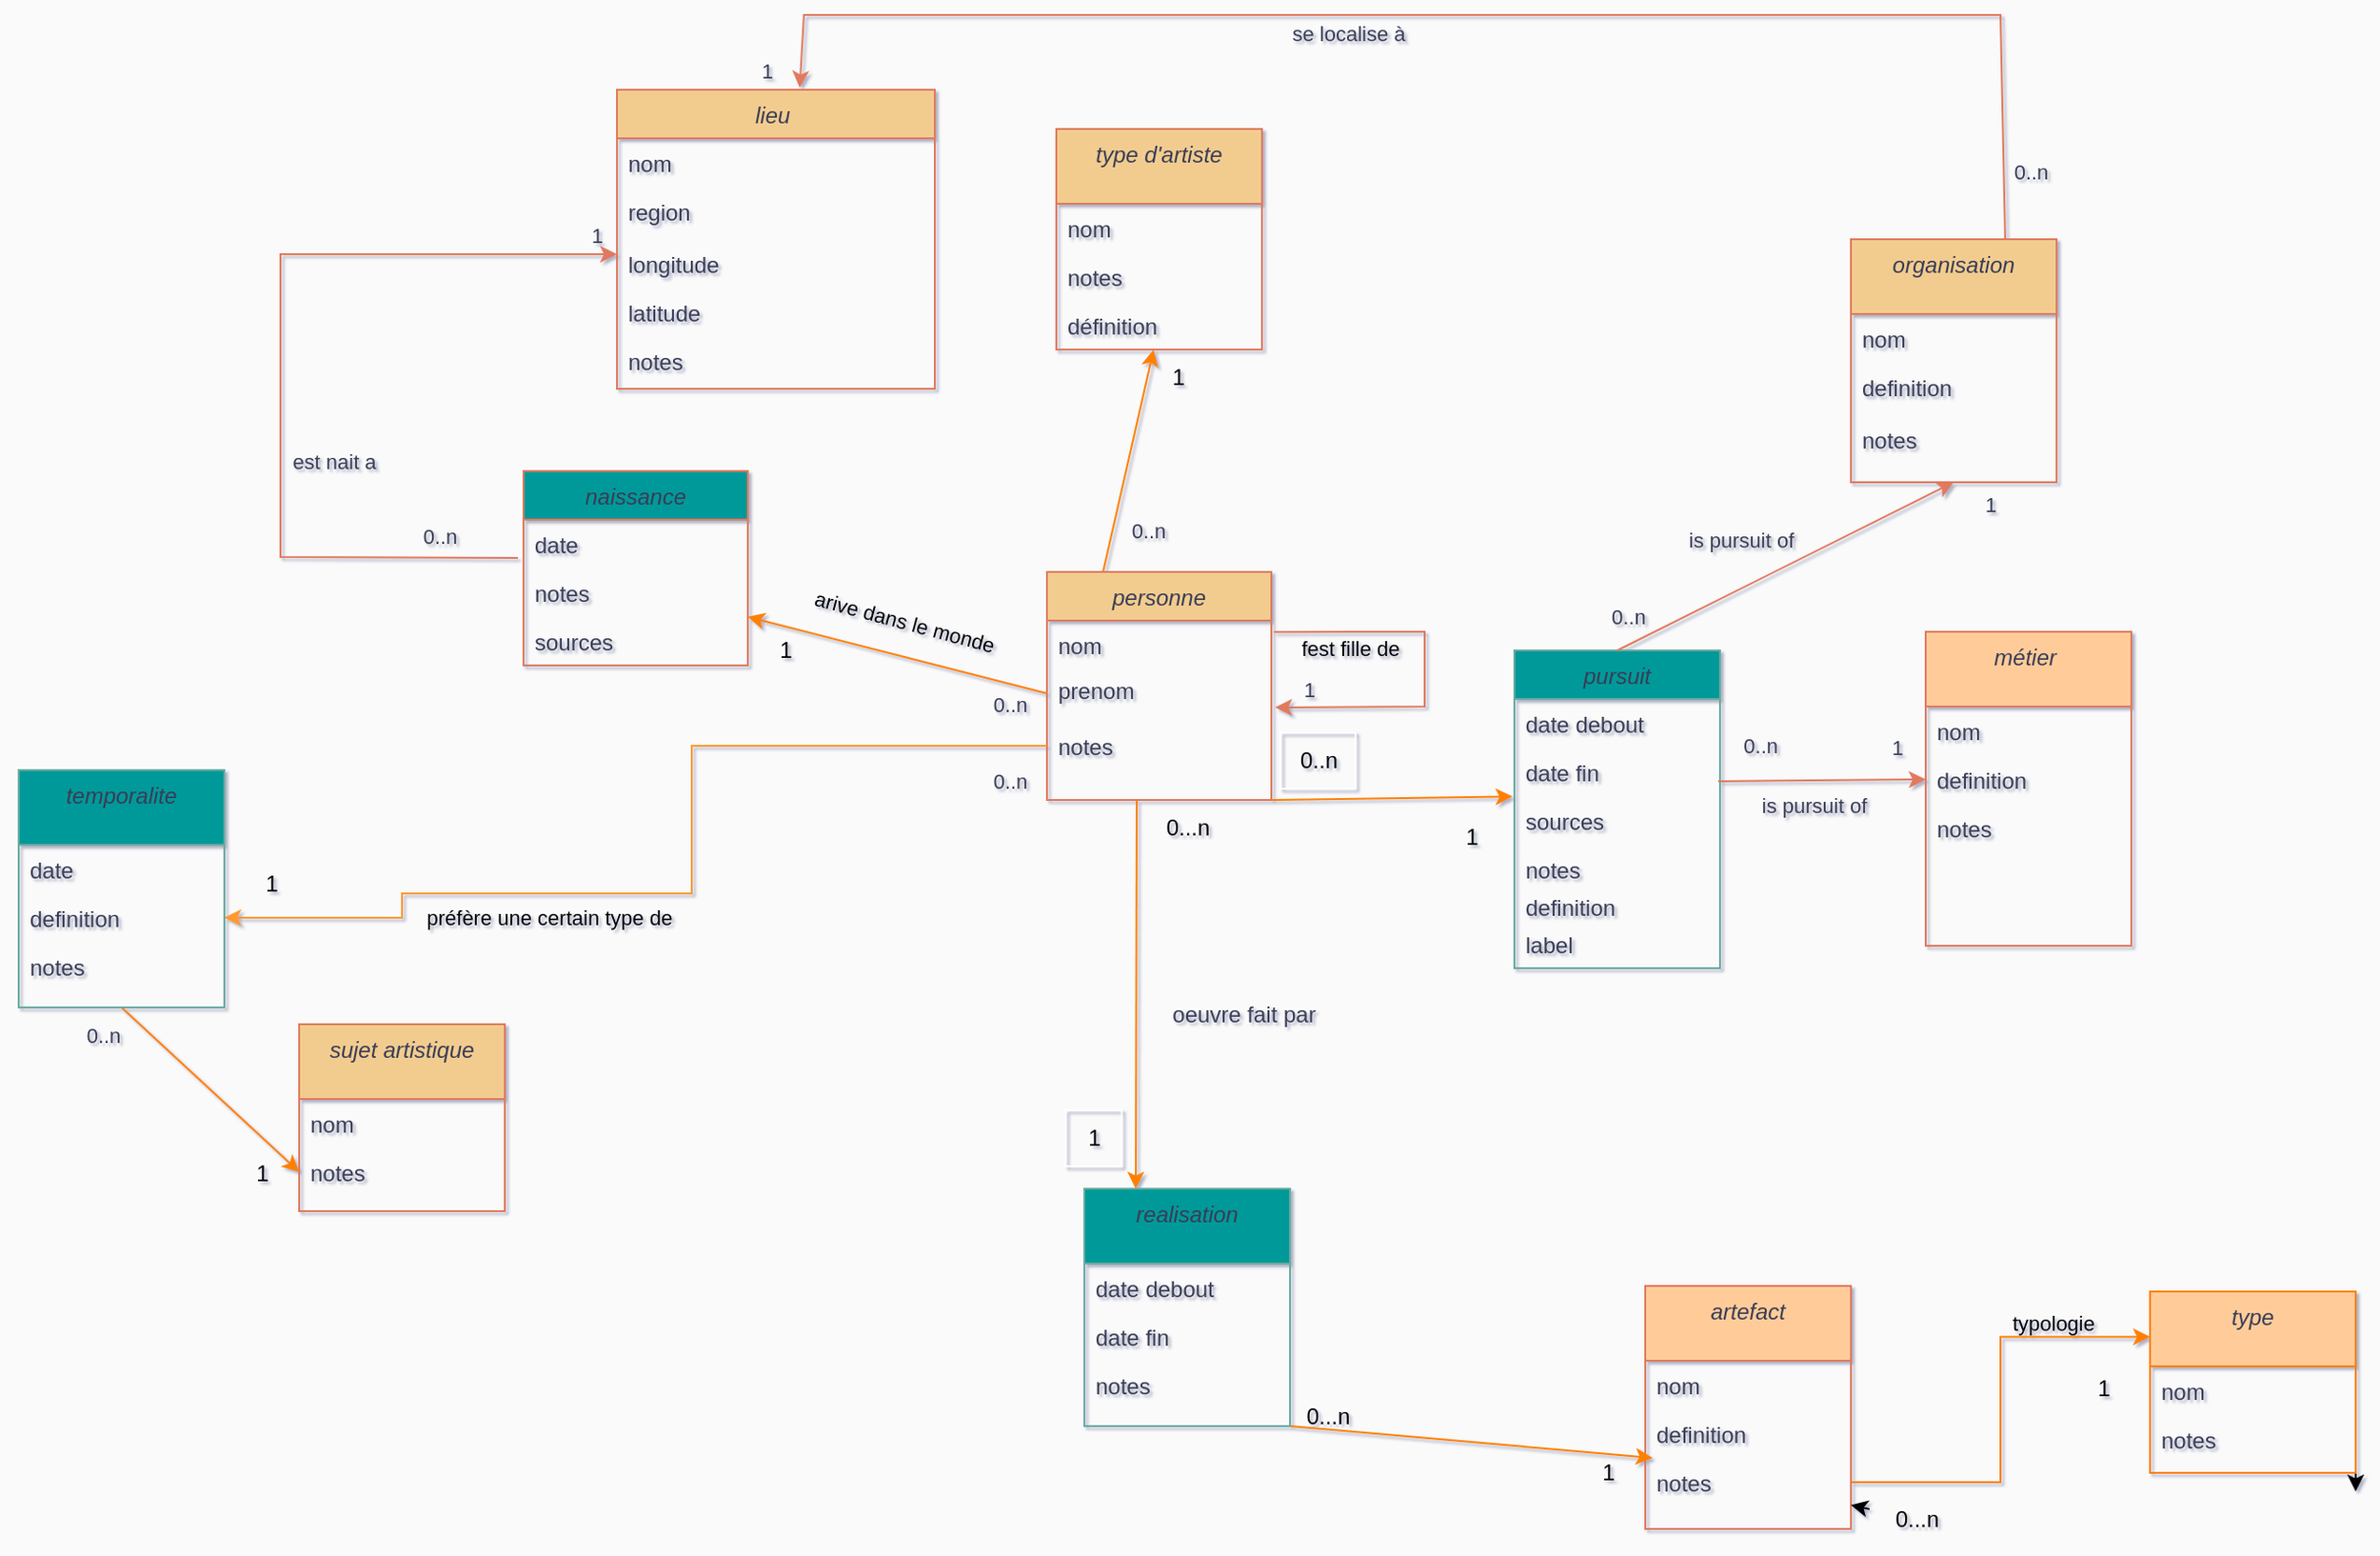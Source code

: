 <mxfile version="22.1.18" type="device">
  <diagram id="C5RBs43oDa-KdzZeNtuy" name="Page-1">
    <mxGraphModel dx="1591" dy="648" grid="1" gridSize="10" guides="1" tooltips="1" connect="1" arrows="1" fold="1" page="1" pageScale="1" pageWidth="1654" pageHeight="1169" background="#fafafa" math="0" shadow="1">
      <root>
        <mxCell id="WIyWlLk6GJQsqaUBKTNV-0" />
        <mxCell id="WIyWlLk6GJQsqaUBKTNV-1" parent="WIyWlLk6GJQsqaUBKTNV-0" />
        <mxCell id="3" style="edgeStyle=none;html=1;exitX=0.25;exitY=0;exitDx=0;exitDy=0;strokeColor=#FF8000;fillColor=#FF8000;" parent="WIyWlLk6GJQsqaUBKTNV-1" source="zkfFHV4jXpPFQw0GAbJ--0" target="72" edge="1">
          <mxGeometry relative="1" as="geometry">
            <mxPoint x="760" y="340" as="targetPoint" />
          </mxGeometry>
        </mxCell>
        <mxCell id="18" style="edgeStyle=none;html=1;exitX=1;exitY=1;exitDx=0;exitDy=0;entryX=-0.009;entryY=0.007;entryDx=0;entryDy=0;entryPerimeter=0;strokeColor=#FF8000;fontColor=#000000;fillColor=#FF8000;" parent="WIyWlLk6GJQsqaUBKTNV-1" source="zkfFHV4jXpPFQw0GAbJ--0" target="Bw8D9-mf-STMI-rw64IU-81" edge="1">
          <mxGeometry relative="1" as="geometry" />
        </mxCell>
        <mxCell id="61" style="edgeStyle=none;html=1;entryX=0.25;entryY=0;entryDx=0;entryDy=0;strokeColor=#FF8000;fontColor=#000000;fillColor=#FF8000;" parent="WIyWlLk6GJQsqaUBKTNV-1" target="7" edge="1">
          <mxGeometry relative="1" as="geometry">
            <mxPoint x="778" y="570" as="sourcePoint" />
          </mxGeometry>
        </mxCell>
        <mxCell id="zkfFHV4jXpPFQw0GAbJ--0" value="personne" style="swimlane;fontStyle=2;align=center;verticalAlign=top;childLayout=stackLayout;horizontal=1;startSize=26;horizontalStack=0;resizeParent=1;resizeLast=0;collapsible=1;marginBottom=0;rounded=0;shadow=0;strokeWidth=1;labelBackgroundColor=none;fillColor=#F2CC8F;strokeColor=#E07A5F;fontColor=#393C56;" parent="WIyWlLk6GJQsqaUBKTNV-1" vertex="1">
          <mxGeometry x="730" y="448" width="120" height="122" as="geometry">
            <mxRectangle x="230" y="140" width="160" height="26" as="alternateBounds" />
          </mxGeometry>
        </mxCell>
        <mxCell id="zkfFHV4jXpPFQw0GAbJ--1" value="nom" style="text;align=left;verticalAlign=top;spacingLeft=4;spacingRight=4;overflow=hidden;rotatable=0;points=[[0,0.5],[1,0.5]];portConstraint=eastwest;rounded=0;labelBackgroundColor=none;fontColor=#393C56;" parent="zkfFHV4jXpPFQw0GAbJ--0" vertex="1">
          <mxGeometry y="26" width="120" height="24" as="geometry" />
        </mxCell>
        <mxCell id="u_57cNiZf8qIz6-0h1pk-41" value="prenom" style="text;align=left;verticalAlign=top;spacingLeft=4;spacingRight=4;overflow=hidden;rotatable=0;points=[[0,0.5],[1,0.5]];portConstraint=eastwest;rounded=0;labelBackgroundColor=none;fontColor=#393C56;" parent="zkfFHV4jXpPFQw0GAbJ--0" vertex="1">
          <mxGeometry y="50" width="120" height="30" as="geometry" />
        </mxCell>
        <mxCell id="p7xlOEMJFDli8GuN8Mlz-6" value="notes&#xa;" style="text;align=left;verticalAlign=top;spacingLeft=4;spacingRight=4;overflow=hidden;rotatable=0;points=[[0,0.5],[1,0.5]];portConstraint=eastwest;rounded=0;shadow=0;html=0;labelBackgroundColor=none;fontColor=#393C56;" parent="zkfFHV4jXpPFQw0GAbJ--0" vertex="1">
          <mxGeometry y="80" width="120" height="26" as="geometry" />
        </mxCell>
        <mxCell id="Bw8D9-mf-STMI-rw64IU-0" value="naissance" style="swimlane;fontStyle=2;align=center;verticalAlign=top;childLayout=stackLayout;horizontal=1;startSize=26;horizontalStack=0;resizeParent=1;resizeLast=0;collapsible=1;marginBottom=0;rounded=0;shadow=0;strokeWidth=1;labelBackgroundColor=none;fillColor=#009999;strokeColor=#E07A5F;fontColor=#393C56;" parent="WIyWlLk6GJQsqaUBKTNV-1" vertex="1">
          <mxGeometry x="450" y="394" width="120" height="104" as="geometry">
            <mxRectangle x="230" y="140" width="160" height="26" as="alternateBounds" />
          </mxGeometry>
        </mxCell>
        <mxCell id="Bw8D9-mf-STMI-rw64IU-1" value="date" style="text;align=left;verticalAlign=top;spacingLeft=4;spacingRight=4;overflow=hidden;rotatable=0;points=[[0,0.5],[1,0.5]];portConstraint=eastwest;rounded=0;labelBackgroundColor=none;fontColor=#393C56;" parent="Bw8D9-mf-STMI-rw64IU-0" vertex="1">
          <mxGeometry y="26" width="120" height="26" as="geometry" />
        </mxCell>
        <mxCell id="Bw8D9-mf-STMI-rw64IU-53" style="edgeStyle=elbowEdgeStyle;rounded=0;orthogonalLoop=1;jettySize=auto;elbow=vertical;html=1;exitX=0;exitY=0.5;exitDx=0;exitDy=0;labelBackgroundColor=none;fontColor=default;strokeColor=#E07A5F;" parent="Bw8D9-mf-STMI-rw64IU-0" edge="1">
          <mxGeometry relative="1" as="geometry">
            <mxPoint y="65" as="sourcePoint" />
            <mxPoint y="65" as="targetPoint" />
          </mxGeometry>
        </mxCell>
        <mxCell id="lIRJRWgk_XQTRXZxPNvE-15" value="notes&#xa;" style="text;align=left;verticalAlign=top;spacingLeft=4;spacingRight=4;overflow=hidden;rotatable=0;points=[[0,0.5],[1,0.5]];portConstraint=eastwest;rounded=0;shadow=0;html=0;labelBackgroundColor=none;fontColor=#393C56;" parent="Bw8D9-mf-STMI-rw64IU-0" vertex="1">
          <mxGeometry y="52" width="120" height="26" as="geometry" />
        </mxCell>
        <mxCell id="76" value="sources&#xa;" style="text;align=left;verticalAlign=top;spacingLeft=4;spacingRight=4;overflow=hidden;rotatable=0;points=[[0,0.5],[1,0.5]];portConstraint=eastwest;rounded=0;shadow=0;html=0;labelBackgroundColor=none;fontColor=#393C56;" parent="Bw8D9-mf-STMI-rw64IU-0" vertex="1">
          <mxGeometry y="78" width="120" height="26" as="geometry" />
        </mxCell>
        <mxCell id="Bw8D9-mf-STMI-rw64IU-12" value="lieu " style="swimlane;fontStyle=2;align=center;verticalAlign=top;childLayout=stackLayout;horizontal=1;startSize=26;horizontalStack=0;resizeParent=1;resizeLast=0;collapsible=1;marginBottom=0;rounded=0;shadow=0;strokeWidth=1;labelBackgroundColor=none;fillColor=#F2CC8F;strokeColor=#E07A5F;fontColor=#393C56;" parent="WIyWlLk6GJQsqaUBKTNV-1" vertex="1">
          <mxGeometry x="500" y="190" width="170" height="160" as="geometry">
            <mxRectangle x="230" y="140" width="160" height="26" as="alternateBounds" />
          </mxGeometry>
        </mxCell>
        <mxCell id="Bw8D9-mf-STMI-rw64IU-13" value="nom" style="text;align=left;verticalAlign=top;spacingLeft=4;spacingRight=4;overflow=hidden;rotatable=0;points=[[0,0.5],[1,0.5]];portConstraint=eastwest;rounded=0;labelBackgroundColor=none;fontColor=#393C56;" parent="Bw8D9-mf-STMI-rw64IU-12" vertex="1">
          <mxGeometry y="26" width="170" height="26" as="geometry" />
        </mxCell>
        <mxCell id="Bw8D9-mf-STMI-rw64IU-14" value="region " style="text;align=left;verticalAlign=top;spacingLeft=4;spacingRight=4;overflow=hidden;rotatable=0;points=[[0,0.5],[1,0.5]];portConstraint=eastwest;rounded=0;shadow=0;html=0;labelBackgroundColor=none;fontColor=#393C56;" parent="Bw8D9-mf-STMI-rw64IU-12" vertex="1">
          <mxGeometry y="52" width="170" height="28" as="geometry" />
        </mxCell>
        <mxCell id="Bw8D9-mf-STMI-rw64IU-24" value="longitude" style="text;align=left;verticalAlign=top;spacingLeft=4;spacingRight=4;overflow=hidden;rotatable=0;points=[[0,0.5],[1,0.5]];portConstraint=eastwest;rounded=0;shadow=0;html=0;labelBackgroundColor=none;fontColor=#393C56;" parent="Bw8D9-mf-STMI-rw64IU-12" vertex="1">
          <mxGeometry y="80" width="170" height="26" as="geometry" />
        </mxCell>
        <mxCell id="Bw8D9-mf-STMI-rw64IU-25" value="latitude" style="text;align=left;verticalAlign=top;spacingLeft=4;spacingRight=4;overflow=hidden;rotatable=0;points=[[0,0.5],[1,0.5]];portConstraint=eastwest;rounded=0;shadow=0;html=0;labelBackgroundColor=none;fontColor=#393C56;" parent="Bw8D9-mf-STMI-rw64IU-12" vertex="1">
          <mxGeometry y="106" width="170" height="26" as="geometry" />
        </mxCell>
        <mxCell id="p7xlOEMJFDli8GuN8Mlz-14" value="notes&#xa;" style="text;align=left;verticalAlign=top;spacingLeft=4;spacingRight=4;overflow=hidden;rotatable=0;points=[[0,0.5],[1,0.5]];portConstraint=eastwest;rounded=0;shadow=0;html=0;labelBackgroundColor=none;fontColor=#393C56;" parent="Bw8D9-mf-STMI-rw64IU-12" vertex="1">
          <mxGeometry y="132" width="170" height="26" as="geometry" />
        </mxCell>
        <mxCell id="Bw8D9-mf-STMI-rw64IU-49" value="" style="endArrow=classic;html=1;rounded=0;labelBackgroundColor=none;fontColor=default;strokeColor=#E07A5F;exitX=-0.025;exitY=-0.212;exitDx=0;exitDy=0;exitPerimeter=0;" parent="WIyWlLk6GJQsqaUBKTNV-1" source="lIRJRWgk_XQTRXZxPNvE-15" edge="1">
          <mxGeometry relative="1" as="geometry">
            <mxPoint x="400" y="498" as="sourcePoint" />
            <mxPoint x="500" y="278" as="targetPoint" />
            <Array as="points">
              <mxPoint x="320" y="440" />
              <mxPoint x="320" y="278" />
            </Array>
          </mxGeometry>
        </mxCell>
        <mxCell id="Bw8D9-mf-STMI-rw64IU-50" value="est nait a&amp;nbsp;" style="edgeLabel;resizable=0;html=1;align=center;verticalAlign=middle;rounded=0;labelBackgroundColor=none;fontColor=#393C56;" parent="Bw8D9-mf-STMI-rw64IU-49" connectable="0" vertex="1">
          <mxGeometry relative="1" as="geometry">
            <mxPoint x="30" y="56" as="offset" />
          </mxGeometry>
        </mxCell>
        <mxCell id="Bw8D9-mf-STMI-rw64IU-51" value="1" style="edgeLabel;html=1;align=center;verticalAlign=middle;resizable=0;points=[];rounded=0;labelBackgroundColor=none;fontColor=#393C56;" parent="Bw8D9-mf-STMI-rw64IU-49" vertex="1" connectable="0">
          <mxGeometry x="0.888" y="-1" relative="1" as="geometry">
            <mxPoint x="15.55" y="-11.69" as="offset" />
          </mxGeometry>
        </mxCell>
        <mxCell id="Bw8D9-mf-STMI-rw64IU-52" value="0..n" style="edgeLabel;html=1;align=center;verticalAlign=middle;resizable=0;points=[];rounded=0;labelBackgroundColor=none;fontColor=#393C56;" parent="Bw8D9-mf-STMI-rw64IU-49" vertex="1" connectable="0">
          <mxGeometry x="-0.881" y="-1" relative="1" as="geometry">
            <mxPoint x="-14.14" y="-11" as="offset" />
          </mxGeometry>
        </mxCell>
        <mxCell id="Bw8D9-mf-STMI-rw64IU-86" value="métier " style="swimlane;fontStyle=2;align=center;verticalAlign=top;childLayout=stackLayout;horizontal=1;startSize=40;horizontalStack=0;resizeParent=1;resizeLast=0;collapsible=1;marginBottom=0;rounded=0;shadow=0;strokeWidth=1;labelBackgroundColor=none;fillColor=#FFCC99;strokeColor=#E07A5F;fontColor=#393C56;" parent="WIyWlLk6GJQsqaUBKTNV-1" vertex="1">
          <mxGeometry x="1200" y="480" width="110" height="168" as="geometry">
            <mxRectangle x="230" y="140" width="160" height="26" as="alternateBounds" />
          </mxGeometry>
        </mxCell>
        <mxCell id="Bw8D9-mf-STMI-rw64IU-87" value="nom " style="text;align=left;verticalAlign=top;spacingLeft=4;spacingRight=4;overflow=hidden;rotatable=0;points=[[0,0.5],[1,0.5]];portConstraint=eastwest;rounded=0;labelBackgroundColor=none;fontColor=#393C56;" parent="Bw8D9-mf-STMI-rw64IU-86" vertex="1">
          <mxGeometry y="40" width="110" height="26" as="geometry" />
        </mxCell>
        <mxCell id="p7xlOEMJFDli8GuN8Mlz-2" value="definition" style="text;align=left;verticalAlign=top;spacingLeft=4;spacingRight=4;overflow=hidden;rotatable=0;points=[[0,0.5],[1,0.5]];portConstraint=eastwest;rounded=0;shadow=0;html=0;labelBackgroundColor=none;fontColor=#393C56;" parent="Bw8D9-mf-STMI-rw64IU-86" vertex="1">
          <mxGeometry y="66" width="110" height="26" as="geometry" />
        </mxCell>
        <mxCell id="p7xlOEMJFDli8GuN8Mlz-8" value="notes&#xa;" style="text;align=left;verticalAlign=top;spacingLeft=4;spacingRight=4;overflow=hidden;rotatable=0;points=[[0,0.5],[1,0.5]];portConstraint=eastwest;rounded=0;shadow=0;html=0;labelBackgroundColor=none;fontColor=#393C56;" parent="Bw8D9-mf-STMI-rw64IU-86" vertex="1">
          <mxGeometry y="92" width="110" height="26" as="geometry" />
        </mxCell>
        <mxCell id="Bw8D9-mf-STMI-rw64IU-77" value="pursuit" style="swimlane;fontStyle=2;align=center;verticalAlign=top;childLayout=stackLayout;horizontal=1;startSize=26;horizontalStack=0;resizeParent=1;resizeLast=0;collapsible=1;marginBottom=0;rounded=0;shadow=0;strokeWidth=1;labelBackgroundColor=none;fillColor=#009999;strokeColor=#67AB9F;fontColor=#393C56;" parent="WIyWlLk6GJQsqaUBKTNV-1" vertex="1">
          <mxGeometry x="980" y="490" width="110" height="170" as="geometry">
            <mxRectangle x="230" y="140" width="160" height="26" as="alternateBounds" />
          </mxGeometry>
        </mxCell>
        <mxCell id="Bw8D9-mf-STMI-rw64IU-78" value="date debout " style="text;align=left;verticalAlign=top;spacingLeft=4;spacingRight=4;overflow=hidden;rotatable=0;points=[[0,0.5],[1,0.5]];portConstraint=eastwest;rounded=0;labelBackgroundColor=none;fontColor=#393C56;" parent="Bw8D9-mf-STMI-rw64IU-77" vertex="1">
          <mxGeometry y="26" width="110" height="26" as="geometry" />
        </mxCell>
        <mxCell id="Bw8D9-mf-STMI-rw64IU-79" value="date fin" style="text;align=left;verticalAlign=top;spacingLeft=4;spacingRight=4;overflow=hidden;rotatable=0;points=[[0,0.5],[1,0.5]];portConstraint=eastwest;rounded=0;shadow=0;html=0;labelBackgroundColor=none;fontColor=#393C56;" parent="Bw8D9-mf-STMI-rw64IU-77" vertex="1">
          <mxGeometry y="52" width="110" height="26" as="geometry" />
        </mxCell>
        <mxCell id="Bw8D9-mf-STMI-rw64IU-80" style="edgeStyle=elbowEdgeStyle;rounded=0;orthogonalLoop=1;jettySize=auto;elbow=vertical;html=1;exitX=0;exitY=0.5;exitDx=0;exitDy=0;labelBackgroundColor=none;fontColor=default;strokeColor=#E07A5F;" parent="Bw8D9-mf-STMI-rw64IU-77" source="Bw8D9-mf-STMI-rw64IU-79" target="Bw8D9-mf-STMI-rw64IU-79" edge="1">
          <mxGeometry relative="1" as="geometry" />
        </mxCell>
        <mxCell id="Bw8D9-mf-STMI-rw64IU-81" value="sources" style="text;align=left;verticalAlign=top;spacingLeft=4;spacingRight=4;overflow=hidden;rotatable=0;points=[[0,0.5],[1,0.5]];portConstraint=eastwest;rounded=0;shadow=0;html=0;labelBackgroundColor=none;fontColor=#393C56;" parent="Bw8D9-mf-STMI-rw64IU-77" vertex="1">
          <mxGeometry y="78" width="110" height="26" as="geometry" />
        </mxCell>
        <mxCell id="p7xlOEMJFDli8GuN8Mlz-15" value="notes&#xa;" style="text;align=left;verticalAlign=top;spacingLeft=4;spacingRight=4;overflow=hidden;rotatable=0;points=[[0,0.5],[1,0.5]];portConstraint=eastwest;rounded=0;shadow=0;html=0;labelBackgroundColor=none;fontColor=#393C56;" parent="Bw8D9-mf-STMI-rw64IU-77" vertex="1">
          <mxGeometry y="104" width="110" height="20" as="geometry" />
        </mxCell>
        <mxCell id="79" value="definition" style="text;align=left;verticalAlign=top;spacingLeft=4;spacingRight=4;overflow=hidden;rotatable=0;points=[[0,0.5],[1,0.5]];portConstraint=eastwest;rounded=0;shadow=0;html=0;labelBackgroundColor=none;fontColor=#393C56;" parent="Bw8D9-mf-STMI-rw64IU-77" vertex="1">
          <mxGeometry y="124" width="110" height="20" as="geometry" />
        </mxCell>
        <mxCell id="81" value="label&#xa;" style="text;align=left;verticalAlign=top;spacingLeft=4;spacingRight=4;overflow=hidden;rotatable=0;points=[[0,0.5],[1,0.5]];portConstraint=eastwest;rounded=0;shadow=0;html=0;labelBackgroundColor=none;fontColor=#393C56;" parent="Bw8D9-mf-STMI-rw64IU-77" vertex="1">
          <mxGeometry y="144" width="110" height="20" as="geometry" />
        </mxCell>
        <mxCell id="Bw8D9-mf-STMI-rw64IU-93" value="" style="endArrow=none;html=1;exitX=0;exitY=0.5;exitDx=0;exitDy=0;startArrow=classic;startFill=1;endFill=0;rounded=0;labelBackgroundColor=none;fontColor=default;strokeColor=#E07A5F;entryX=0.991;entryY=-0.308;entryDx=0;entryDy=0;entryPerimeter=0;" parent="WIyWlLk6GJQsqaUBKTNV-1" target="Bw8D9-mf-STMI-rw64IU-81" edge="1">
          <mxGeometry x="-0.006" relative="1" as="geometry">
            <mxPoint x="1200" y="559" as="sourcePoint" />
            <mxPoint x="1100" y="559" as="targetPoint" />
            <mxPoint as="offset" />
          </mxGeometry>
        </mxCell>
        <mxCell id="Bw8D9-mf-STMI-rw64IU-94" value="is pursuit of" style="edgeLabel;resizable=0;html=1;align=center;verticalAlign=middle;rounded=0;labelBackgroundColor=none;fontColor=#393C56;rotation=0;" parent="Bw8D9-mf-STMI-rw64IU-93" connectable="0" vertex="1">
          <mxGeometry relative="1" as="geometry">
            <mxPoint x="-5" y="13" as="offset" />
          </mxGeometry>
        </mxCell>
        <mxCell id="Bw8D9-mf-STMI-rw64IU-95" value="1" style="edgeLabel;resizable=0;html=1;align=left;verticalAlign=bottom;rounded=0;labelBackgroundColor=none;fontColor=#393C56;" parent="Bw8D9-mf-STMI-rw64IU-93" connectable="0" vertex="1">
          <mxGeometry x="-1" relative="1" as="geometry">
            <mxPoint x="-20" y="-9" as="offset" />
          </mxGeometry>
        </mxCell>
        <mxCell id="Bw8D9-mf-STMI-rw64IU-96" value="0..n" style="edgeLabel;resizable=0;html=1;align=right;verticalAlign=bottom;rounded=0;labelBackgroundColor=none;fontColor=#393C56;" parent="Bw8D9-mf-STMI-rw64IU-93" connectable="0" vertex="1">
          <mxGeometry x="1" relative="1" as="geometry">
            <mxPoint x="32" y="-10" as="offset" />
          </mxGeometry>
        </mxCell>
        <mxCell id="55" value="is pursuit of" style="edgeLabel;resizable=0;html=1;align=center;verticalAlign=middle;rounded=0;labelBackgroundColor=none;fontColor=#393C56;rotation=0;" parent="Bw8D9-mf-STMI-rw64IU-93" connectable="0" vertex="1">
          <mxGeometry relative="1" as="geometry">
            <mxPoint x="-44" y="-129" as="offset" />
          </mxGeometry>
        </mxCell>
        <mxCell id="Bw8D9-mf-STMI-rw64IU-130" value="" style="endArrow=classic;html=1;entryX=0.575;entryY=-0.007;entryDx=0;entryDy=0;rounded=0;labelBackgroundColor=none;fontColor=default;strokeColor=#E07A5F;entryPerimeter=0;exitX=0.75;exitY=0;exitDx=0;exitDy=0;" parent="WIyWlLk6GJQsqaUBKTNV-1" source="Bw8D9-mf-STMI-rw64IU-128" target="Bw8D9-mf-STMI-rw64IU-12" edge="1">
          <mxGeometry relative="1" as="geometry">
            <mxPoint x="1240" y="260" as="sourcePoint" />
            <mxPoint x="1160" y="324" as="targetPoint" />
            <Array as="points">
              <mxPoint x="1240" y="150" />
              <mxPoint x="600" y="150" />
            </Array>
          </mxGeometry>
        </mxCell>
        <mxCell id="Bw8D9-mf-STMI-rw64IU-131" value="se localise à" style="edgeLabel;resizable=0;html=1;align=center;verticalAlign=middle;rounded=0;labelBackgroundColor=none;fontColor=#393C56;" parent="Bw8D9-mf-STMI-rw64IU-130" connectable="0" vertex="1">
          <mxGeometry relative="1" as="geometry">
            <mxPoint x="-70" y="10" as="offset" />
          </mxGeometry>
        </mxCell>
        <mxCell id="Bw8D9-mf-STMI-rw64IU-132" value="0..n" style="edgeLabel;html=1;align=center;verticalAlign=middle;resizable=0;points=[];rounded=0;labelBackgroundColor=none;fontColor=#393C56;" parent="Bw8D9-mf-STMI-rw64IU-130" vertex="1" connectable="0">
          <mxGeometry x="-0.881" y="-1" relative="1" as="geometry">
            <mxPoint x="13" y="11" as="offset" />
          </mxGeometry>
        </mxCell>
        <mxCell id="Bw8D9-mf-STMI-rw64IU-133" value="1" style="edgeLabel;html=1;align=center;verticalAlign=middle;resizable=0;points=[];rounded=0;labelBackgroundColor=none;fontColor=#393C56;" parent="Bw8D9-mf-STMI-rw64IU-130" vertex="1" connectable="0">
          <mxGeometry x="0.888" y="-1" relative="1" as="geometry">
            <mxPoint x="-26" y="31" as="offset" />
          </mxGeometry>
        </mxCell>
        <mxCell id="Bw8D9-mf-STMI-rw64IU-128" value="organisation" style="swimlane;fontStyle=2;align=center;verticalAlign=top;childLayout=stackLayout;horizontal=1;startSize=40;horizontalStack=0;resizeParent=1;resizeLast=0;collapsible=1;marginBottom=0;rounded=0;shadow=0;strokeWidth=1;labelBackgroundColor=none;fillColor=#F2CC8F;strokeColor=#E07A5F;fontColor=#393C56;" parent="WIyWlLk6GJQsqaUBKTNV-1" vertex="1">
          <mxGeometry x="1160" y="270" width="110" height="130" as="geometry">
            <mxRectangle x="230" y="140" width="160" height="26" as="alternateBounds" />
          </mxGeometry>
        </mxCell>
        <mxCell id="Bw8D9-mf-STMI-rw64IU-129" value="nom" style="text;align=left;verticalAlign=top;spacingLeft=4;spacingRight=4;overflow=hidden;rotatable=0;points=[[0,0.5],[1,0.5]];portConstraint=eastwest;rounded=0;labelBackgroundColor=none;fontColor=#393C56;" parent="Bw8D9-mf-STMI-rw64IU-128" vertex="1">
          <mxGeometry y="40" width="110" height="26" as="geometry" />
        </mxCell>
        <mxCell id="p7xlOEMJFDli8GuN8Mlz-3" value="definition" style="text;align=left;verticalAlign=top;spacingLeft=4;spacingRight=4;overflow=hidden;rotatable=0;points=[[0,0.5],[1,0.5]];portConstraint=eastwest;rounded=0;shadow=0;html=0;labelBackgroundColor=none;fontColor=#393C56;" parent="Bw8D9-mf-STMI-rw64IU-128" vertex="1">
          <mxGeometry y="66" width="110" height="28" as="geometry" />
        </mxCell>
        <mxCell id="p7xlOEMJFDli8GuN8Mlz-11" value="notes&#xa;" style="text;align=left;verticalAlign=top;spacingLeft=4;spacingRight=4;overflow=hidden;rotatable=0;points=[[0,0.5],[1,0.5]];portConstraint=eastwest;rounded=0;shadow=0;html=0;labelBackgroundColor=none;fontColor=#393C56;" parent="Bw8D9-mf-STMI-rw64IU-128" vertex="1">
          <mxGeometry y="94" width="110" height="26" as="geometry" />
        </mxCell>
        <mxCell id="Bw8D9-mf-STMI-rw64IU-135" value="" style="endArrow=classic;html=1;exitX=0.5;exitY=0;exitDx=0;exitDy=0;entryX=0.5;entryY=1;entryDx=0;entryDy=0;rounded=0;labelBackgroundColor=none;fontColor=default;strokeColor=#E07A5F;" parent="WIyWlLk6GJQsqaUBKTNV-1" source="Bw8D9-mf-STMI-rw64IU-77" target="Bw8D9-mf-STMI-rw64IU-128" edge="1">
          <mxGeometry x="-1" y="139" relative="1" as="geometry">
            <mxPoint x="1210" y="569" as="sourcePoint" />
            <mxPoint x="1100" y="635" as="targetPoint" />
            <mxPoint x="-23" y="14" as="offset" />
          </mxGeometry>
        </mxCell>
        <mxCell id="Bw8D9-mf-STMI-rw64IU-137" value="0..n" style="edgeLabel;resizable=0;html=1;align=left;verticalAlign=bottom;rounded=0;labelBackgroundColor=none;fontColor=#393C56;" parent="Bw8D9-mf-STMI-rw64IU-135" connectable="0" vertex="1">
          <mxGeometry x="-1" relative="1" as="geometry">
            <mxPoint x="-5" y="-10" as="offset" />
          </mxGeometry>
        </mxCell>
        <mxCell id="Bw8D9-mf-STMI-rw64IU-138" value="1" style="edgeLabel;resizable=0;html=1;align=right;verticalAlign=bottom;rounded=0;labelBackgroundColor=none;fontColor=#393C56;" parent="Bw8D9-mf-STMI-rw64IU-135" connectable="0" vertex="1">
          <mxGeometry x="1" relative="1" as="geometry">
            <mxPoint x="24" y="20" as="offset" />
          </mxGeometry>
        </mxCell>
        <mxCell id="78" style="edgeStyle=none;html=1;exitX=1;exitY=1;exitDx=0;exitDy=0;fontSize=11;fontColor=#000000;" parent="WIyWlLk6GJQsqaUBKTNV-1" source="u_57cNiZf8qIz6-0h1pk-18" edge="1">
          <mxGeometry relative="1" as="geometry">
            <mxPoint x="1430" y="940" as="targetPoint" />
          </mxGeometry>
        </mxCell>
        <mxCell id="u_57cNiZf8qIz6-0h1pk-18" value="type" style="swimlane;fontStyle=2;align=center;verticalAlign=top;childLayout=stackLayout;horizontal=1;startSize=40;horizontalStack=0;resizeParent=1;resizeLast=0;collapsible=1;marginBottom=0;rounded=0;shadow=0;strokeWidth=1;labelBackgroundColor=none;fillColor=#FFCC99;strokeColor=#FF8000;fontColor=#393C56;" parent="WIyWlLk6GJQsqaUBKTNV-1" vertex="1">
          <mxGeometry x="1320" y="833" width="110" height="97" as="geometry">
            <mxRectangle x="230" y="140" width="160" height="26" as="alternateBounds" />
          </mxGeometry>
        </mxCell>
        <mxCell id="p7xlOEMJFDli8GuN8Mlz-31" value="nom" style="text;align=left;verticalAlign=top;spacingLeft=4;spacingRight=4;overflow=hidden;rotatable=0;points=[[0,0.5],[1,0.5]];portConstraint=eastwest;rounded=0;labelBackgroundColor=none;fontColor=#393C56;" parent="u_57cNiZf8qIz6-0h1pk-18" vertex="1">
          <mxGeometry y="40" width="110" height="26" as="geometry" />
        </mxCell>
        <mxCell id="p7xlOEMJFDli8GuN8Mlz-9" value="notes&#xa;" style="text;align=left;verticalAlign=top;spacingLeft=4;spacingRight=4;overflow=hidden;rotatable=0;points=[[0,0.5],[1,0.5]];portConstraint=eastwest;rounded=0;shadow=0;html=0;labelBackgroundColor=none;fontColor=#393C56;" parent="u_57cNiZf8qIz6-0h1pk-18" vertex="1">
          <mxGeometry y="66" width="110" height="26" as="geometry" />
        </mxCell>
        <mxCell id="_vozTY5XuUaW1i8RwrUc-5" value="oeuvre fait par" style="text;html=1;align=center;verticalAlign=middle;resizable=0;points=[];autosize=1;strokeColor=none;fillColor=none;fontColor=#393C56;rotation=0;" parent="WIyWlLk6GJQsqaUBKTNV-1" vertex="1">
          <mxGeometry x="785" y="670" width="100" height="30" as="geometry" />
        </mxCell>
        <mxCell id="p7xlOEMJFDli8GuN8Mlz-17" value="artefact" style="swimlane;fontStyle=2;align=center;verticalAlign=top;childLayout=stackLayout;horizontal=1;startSize=40;horizontalStack=0;resizeParent=1;resizeLast=0;collapsible=1;marginBottom=0;rounded=0;shadow=0;strokeWidth=1;labelBackgroundColor=none;fillColor=#FFCC99;strokeColor=#E07A5F;fontColor=#393C56;" parent="WIyWlLk6GJQsqaUBKTNV-1" vertex="1">
          <mxGeometry x="1050" y="830" width="110" height="130" as="geometry">
            <mxRectangle x="230" y="140" width="160" height="26" as="alternateBounds" />
          </mxGeometry>
        </mxCell>
        <mxCell id="p7xlOEMJFDli8GuN8Mlz-18" value="nom" style="text;align=left;verticalAlign=top;spacingLeft=4;spacingRight=4;overflow=hidden;rotatable=0;points=[[0,0.5],[1,0.5]];portConstraint=eastwest;rounded=0;labelBackgroundColor=none;fontColor=#393C56;" parent="p7xlOEMJFDli8GuN8Mlz-17" vertex="1">
          <mxGeometry y="40" width="110" height="26" as="geometry" />
        </mxCell>
        <mxCell id="p7xlOEMJFDli8GuN8Mlz-20" value="definition" style="text;align=left;verticalAlign=top;spacingLeft=4;spacingRight=4;overflow=hidden;rotatable=0;points=[[0,0.5],[1,0.5]];portConstraint=eastwest;rounded=0;shadow=0;html=0;labelBackgroundColor=none;fontColor=#393C56;" parent="p7xlOEMJFDli8GuN8Mlz-17" vertex="1">
          <mxGeometry y="66" width="110" height="26" as="geometry" />
        </mxCell>
        <mxCell id="p7xlOEMJFDli8GuN8Mlz-21" value="notes&#xa;" style="text;align=left;verticalAlign=top;spacingLeft=4;spacingRight=4;overflow=hidden;rotatable=0;points=[[0,0.5],[1,0.5]];portConstraint=eastwest;rounded=0;shadow=0;html=0;labelBackgroundColor=none;fontColor=#393C56;" parent="p7xlOEMJFDli8GuN8Mlz-17" vertex="1">
          <mxGeometry y="92" width="110" height="26" as="geometry" />
        </mxCell>
        <mxCell id="p7xlOEMJFDli8GuN8Mlz-23" style="edgeStyle=orthogonalEdgeStyle;rounded=0;orthogonalLoop=1;jettySize=auto;html=1;exitX=1;exitY=0.5;exitDx=0;exitDy=0;entryX=0;entryY=0.25;entryDx=0;entryDy=0;strokeColor=#FF8000;" parent="WIyWlLk6GJQsqaUBKTNV-1" source="p7xlOEMJFDli8GuN8Mlz-21" target="u_57cNiZf8qIz6-0h1pk-18" edge="1">
          <mxGeometry relative="1" as="geometry" />
        </mxCell>
        <mxCell id="p7xlOEMJFDli8GuN8Mlz-25" value="&lt;font style=&quot;font-size: 11px;&quot; color=&quot;#000000&quot;&gt;typologie&amp;nbsp;&lt;/font&gt;" style="text;html=1;strokeColor=none;fillColor=none;align=center;verticalAlign=middle;whiteSpace=wrap;rounded=0;" parent="WIyWlLk6GJQsqaUBKTNV-1" vertex="1">
          <mxGeometry x="1240" y="840" width="60" height="20" as="geometry" />
        </mxCell>
        <mxCell id="qX1tbO1nKQoAiDaZzixz-0" value="sujet artistique" style="swimlane;fontStyle=2;align=center;verticalAlign=top;childLayout=stackLayout;horizontal=1;startSize=40;horizontalStack=0;resizeParent=1;resizeLast=0;collapsible=1;marginBottom=0;rounded=0;shadow=0;strokeWidth=1;labelBackgroundColor=none;fillColor=#F2CC8F;strokeColor=#E07A5F;fontColor=#393C56;" parent="WIyWlLk6GJQsqaUBKTNV-1" vertex="1">
          <mxGeometry x="330" y="690" width="110" height="100" as="geometry">
            <mxRectangle x="230" y="140" width="160" height="26" as="alternateBounds" />
          </mxGeometry>
        </mxCell>
        <mxCell id="qX1tbO1nKQoAiDaZzixz-1" value="nom" style="text;align=left;verticalAlign=top;spacingLeft=4;spacingRight=4;overflow=hidden;rotatable=0;points=[[0,0.5],[1,0.5]];portConstraint=eastwest;rounded=0;labelBackgroundColor=none;fontColor=#393C56;" parent="qX1tbO1nKQoAiDaZzixz-0" vertex="1">
          <mxGeometry y="40" width="110" height="26" as="geometry" />
        </mxCell>
        <mxCell id="qX1tbO1nKQoAiDaZzixz-3" value="notes&#xa;" style="text;align=left;verticalAlign=top;spacingLeft=4;spacingRight=4;overflow=hidden;rotatable=0;points=[[0,0.5],[1,0.5]];portConstraint=eastwest;rounded=0;shadow=0;html=0;labelBackgroundColor=none;fontColor=#393C56;" parent="qX1tbO1nKQoAiDaZzixz-0" vertex="1">
          <mxGeometry y="66" width="110" height="26" as="geometry" />
        </mxCell>
        <mxCell id="qX1tbO1nKQoAiDaZzixz-4" style="edgeStyle=orthogonalEdgeStyle;rounded=0;orthogonalLoop=1;jettySize=auto;html=1;exitX=0;exitY=0.5;exitDx=0;exitDy=0;entryX=1;entryY=0.5;entryDx=0;entryDy=0;strokeColor=#FF9933;" parent="WIyWlLk6GJQsqaUBKTNV-1" source="p7xlOEMJFDli8GuN8Mlz-6" target="14" edge="1">
          <mxGeometry relative="1" as="geometry">
            <Array as="points">
              <mxPoint x="540" y="541" />
              <mxPoint x="540" y="620" />
              <mxPoint x="385" y="620" />
              <mxPoint x="385" y="633" />
            </Array>
          </mxGeometry>
        </mxCell>
        <mxCell id="lIRJRWgk_XQTRXZxPNvE-5" value="&lt;font style=&quot;font-size: 11px;&quot; color=&quot;#000000&quot;&gt;préfère une certain type de&amp;nbsp;&lt;/font&gt;" style="text;html=1;align=center;verticalAlign=middle;resizable=0;points=[];autosize=1;strokeColor=none;fillColor=none;" parent="WIyWlLk6GJQsqaUBKTNV-1" vertex="1">
          <mxGeometry x="385" y="618" width="160" height="30" as="geometry" />
        </mxCell>
        <mxCell id="lIRJRWgk_XQTRXZxPNvE-12" value="&lt;font color=&quot;#000000&quot;&gt;0..n&lt;/font&gt;" style="text;html=1;align=center;verticalAlign=middle;resizable=0;points=[];autosize=1;strokeColor=#FFFFFF;fillColor=none;" parent="WIyWlLk6GJQsqaUBKTNV-1" vertex="1">
          <mxGeometry x="855" y="534" width="40" height="30" as="geometry" />
        </mxCell>
        <mxCell id="lIRJRWgk_XQTRXZxPNvE-19" value="&lt;font style=&quot;font-size: 11px;&quot; color=&quot;#000000&quot;&gt;arive dans le monde&amp;nbsp;&lt;/font&gt;" style="text;html=1;align=center;verticalAlign=middle;resizable=0;points=[];autosize=1;strokeColor=none;fillColor=none;shadow=1;rotation=15;" parent="WIyWlLk6GJQsqaUBKTNV-1" vertex="1">
          <mxGeometry x="590" y="460" width="130" height="30" as="geometry" />
        </mxCell>
        <mxCell id="lIRJRWgk_XQTRXZxPNvE-16" value="0..n" style="text;html=1;align=center;verticalAlign=middle;resizable=0;points=[];autosize=1;strokeColor=none;fillColor=none;fontSize=11;rounded=0;labelBackgroundColor=none;fontColor=#393C56;" parent="WIyWlLk6GJQsqaUBKTNV-1" vertex="1">
          <mxGeometry x="650" y="545" width="120" height="30" as="geometry" />
        </mxCell>
        <mxCell id="0" value="type d&#39;artiste" style="swimlane;fontStyle=2;align=center;verticalAlign=top;childLayout=stackLayout;horizontal=1;startSize=40;horizontalStack=0;resizeParent=1;resizeLast=0;collapsible=1;marginBottom=0;rounded=0;shadow=0;strokeWidth=1;labelBackgroundColor=none;fillColor=#F2CC8F;strokeColor=#E07A5F;fontColor=#393C56;" parent="WIyWlLk6GJQsqaUBKTNV-1" vertex="1">
          <mxGeometry x="735" y="211" width="110" height="118" as="geometry">
            <mxRectangle x="230" y="140" width="160" height="26" as="alternateBounds" />
          </mxGeometry>
        </mxCell>
        <mxCell id="1" value="nom" style="text;align=left;verticalAlign=top;spacingLeft=4;spacingRight=4;overflow=hidden;rotatable=0;points=[[0,0.5],[1,0.5]];portConstraint=eastwest;rounded=0;labelBackgroundColor=none;fontColor=#393C56;" parent="0" vertex="1">
          <mxGeometry y="40" width="110" height="26" as="geometry" />
        </mxCell>
        <mxCell id="2" value="notes&#xa;" style="text;align=left;verticalAlign=top;spacingLeft=4;spacingRight=4;overflow=hidden;rotatable=0;points=[[0,0.5],[1,0.5]];portConstraint=eastwest;rounded=0;shadow=0;html=0;labelBackgroundColor=none;fontColor=#393C56;" parent="0" vertex="1">
          <mxGeometry y="66" width="110" height="26" as="geometry" />
        </mxCell>
        <mxCell id="72" value="définition" style="text;align=left;verticalAlign=top;spacingLeft=4;spacingRight=4;overflow=hidden;rotatable=0;points=[[0,0.5],[1,0.5]];portConstraint=eastwest;rounded=0;shadow=0;html=0;labelBackgroundColor=none;fontColor=#393C56;" parent="0" vertex="1">
          <mxGeometry y="92" width="110" height="26" as="geometry" />
        </mxCell>
        <mxCell id="6" value="0..n" style="edgeLabel;html=1;align=center;verticalAlign=middle;resizable=0;points=[];rounded=0;labelBackgroundColor=none;fontColor=#393C56;" parent="WIyWlLk6GJQsqaUBKTNV-1" vertex="1" connectable="0">
          <mxGeometry x="780" y="420" as="geometry">
            <mxPoint x="4" y="6" as="offset" />
          </mxGeometry>
        </mxCell>
        <mxCell id="62" style="edgeStyle=none;html=1;exitX=1;exitY=1;exitDx=0;exitDy=0;entryX=0.036;entryY=0;entryDx=0;entryDy=0;entryPerimeter=0;strokeColor=#FF8000;fontColor=#000000;fillColor=#FF8000;" parent="WIyWlLk6GJQsqaUBKTNV-1" source="7" target="p7xlOEMJFDli8GuN8Mlz-21" edge="1">
          <mxGeometry relative="1" as="geometry" />
        </mxCell>
        <mxCell id="7" value="realisation" style="swimlane;fontStyle=2;align=center;verticalAlign=top;childLayout=stackLayout;horizontal=1;startSize=40;horizontalStack=0;resizeParent=1;resizeLast=0;collapsible=1;marginBottom=0;rounded=0;shadow=0;strokeWidth=1;labelBackgroundColor=none;fillColor=#009999;strokeColor=#67AB9F;fontColor=#393C56;" parent="WIyWlLk6GJQsqaUBKTNV-1" vertex="1">
          <mxGeometry x="750" y="778" width="110" height="127" as="geometry">
            <mxRectangle x="230" y="140" width="160" height="26" as="alternateBounds" />
          </mxGeometry>
        </mxCell>
        <mxCell id="8" value="date debout &#xa;" style="text;align=left;verticalAlign=top;spacingLeft=4;spacingRight=4;overflow=hidden;rotatable=0;points=[[0,0.5],[1,0.5]];portConstraint=eastwest;rounded=0;labelBackgroundColor=none;fontColor=#393C56;" parent="7" vertex="1">
          <mxGeometry y="40" width="110" height="26" as="geometry" />
        </mxCell>
        <mxCell id="9" value="date fin&#xa;" style="text;align=left;verticalAlign=top;spacingLeft=4;spacingRight=4;overflow=hidden;rotatable=0;points=[[0,0.5],[1,0.5]];portConstraint=eastwest;rounded=0;shadow=0;html=0;labelBackgroundColor=none;fontColor=#393C56;" parent="7" vertex="1">
          <mxGeometry y="66" width="110" height="26" as="geometry" />
        </mxCell>
        <mxCell id="10" value="notes&#xa;" style="text;align=left;verticalAlign=top;spacingLeft=4;spacingRight=4;overflow=hidden;rotatable=0;points=[[0,0.5],[1,0.5]];portConstraint=eastwest;rounded=0;shadow=0;html=0;labelBackgroundColor=none;fontColor=#393C56;" parent="7" vertex="1">
          <mxGeometry y="92" width="110" height="26" as="geometry" />
        </mxCell>
        <mxCell id="11" value="0..n" style="text;html=1;align=center;verticalAlign=middle;resizable=0;points=[];autosize=1;strokeColor=none;fillColor=none;fontSize=11;rounded=0;labelBackgroundColor=none;fontColor=#393C56;" parent="WIyWlLk6GJQsqaUBKTNV-1" vertex="1">
          <mxGeometry x="170" y="681" width="110" height="30" as="geometry" />
        </mxCell>
        <mxCell id="29" style="edgeStyle=none;html=1;exitX=0.5;exitY=1;exitDx=0;exitDy=0;entryX=0;entryY=0.5;entryDx=0;entryDy=0;strokeColor=#FF8000;fontColor=#000000;" parent="WIyWlLk6GJQsqaUBKTNV-1" source="12" target="qX1tbO1nKQoAiDaZzixz-3" edge="1">
          <mxGeometry relative="1" as="geometry" />
        </mxCell>
        <mxCell id="12" value="temporalite" style="swimlane;fontStyle=2;align=center;verticalAlign=top;childLayout=stackLayout;horizontal=1;startSize=40;horizontalStack=0;resizeParent=1;resizeLast=0;collapsible=1;marginBottom=0;rounded=0;shadow=0;strokeWidth=1;labelBackgroundColor=none;fillColor=#009999;strokeColor=#67AB9F;fontColor=#393C56;" parent="WIyWlLk6GJQsqaUBKTNV-1" vertex="1">
          <mxGeometry x="180" y="554" width="110" height="127" as="geometry">
            <mxRectangle x="230" y="140" width="160" height="26" as="alternateBounds" />
          </mxGeometry>
        </mxCell>
        <mxCell id="13" value="date" style="text;align=left;verticalAlign=top;spacingLeft=4;spacingRight=4;overflow=hidden;rotatable=0;points=[[0,0.5],[1,0.5]];portConstraint=eastwest;rounded=0;labelBackgroundColor=none;fontColor=#393C56;" parent="12" vertex="1">
          <mxGeometry y="40" width="110" height="26" as="geometry" />
        </mxCell>
        <mxCell id="14" value="definition" style="text;align=left;verticalAlign=top;spacingLeft=4;spacingRight=4;overflow=hidden;rotatable=0;points=[[0,0.5],[1,0.5]];portConstraint=eastwest;rounded=0;shadow=0;html=0;labelBackgroundColor=none;fontColor=#393C56;" parent="12" vertex="1">
          <mxGeometry y="66" width="110" height="26" as="geometry" />
        </mxCell>
        <mxCell id="15" value="notes&#xa;" style="text;align=left;verticalAlign=top;spacingLeft=4;spacingRight=4;overflow=hidden;rotatable=0;points=[[0,0.5],[1,0.5]];portConstraint=eastwest;rounded=0;shadow=0;html=0;labelBackgroundColor=none;fontColor=#393C56;" parent="12" vertex="1">
          <mxGeometry y="92" width="110" height="26" as="geometry" />
        </mxCell>
        <mxCell id="19" value="&lt;font color=&quot;#000000&quot;&gt;1&lt;/font&gt;" style="text;html=1;align=center;verticalAlign=middle;resizable=0;points=[];autosize=1;strokeColor=none;fillColor=none;direction=east;shadow=0;" parent="WIyWlLk6GJQsqaUBKTNV-1" vertex="1">
          <mxGeometry x="942" y="575" width="30" height="30" as="geometry" />
        </mxCell>
        <mxCell id="26" style="edgeStyle=none;html=1;exitX=0;exitY=0.5;exitDx=0;exitDy=0;entryX=1;entryY=0.75;entryDx=0;entryDy=0;fontColor=#000000;strokeColor=#FF8000;fillColor=#FF8000;" parent="WIyWlLk6GJQsqaUBKTNV-1" source="u_57cNiZf8qIz6-0h1pk-41" target="Bw8D9-mf-STMI-rw64IU-0" edge="1">
          <mxGeometry relative="1" as="geometry" />
        </mxCell>
        <mxCell id="27" value="0..n" style="text;html=1;align=center;verticalAlign=middle;resizable=0;points=[];autosize=1;strokeColor=none;fillColor=none;fontSize=11;rounded=0;labelBackgroundColor=none;fontColor=#393C56;" parent="WIyWlLk6GJQsqaUBKTNV-1" vertex="1">
          <mxGeometry x="650" y="504" width="120" height="30" as="geometry" />
        </mxCell>
        <mxCell id="28" value="1" style="text;html=1;align=center;verticalAlign=middle;resizable=0;points=[];autosize=1;strokeColor=none;fillColor=none;fontColor=#000000;" parent="WIyWlLk6GJQsqaUBKTNV-1" vertex="1">
          <mxGeometry x="575" y="475" width="30" height="30" as="geometry" />
        </mxCell>
        <mxCell id="30" value="1" style="text;html=1;align=center;verticalAlign=middle;resizable=0;points=[];autosize=1;strokeColor=none;fillColor=none;fontColor=#000000;" parent="WIyWlLk6GJQsqaUBKTNV-1" vertex="1">
          <mxGeometry x="295" y="755" width="30" height="30" as="geometry" />
        </mxCell>
        <mxCell id="31" value="1" style="text;html=1;align=center;verticalAlign=middle;resizable=0;points=[];autosize=1;strokeColor=none;fillColor=none;fontColor=#000000;" parent="WIyWlLk6GJQsqaUBKTNV-1" vertex="1">
          <mxGeometry x="300" y="600" width="30" height="30" as="geometry" />
        </mxCell>
        <mxCell id="41" value="" style="endArrow=classic;html=1;entryX=1.017;entryY=-0.288;entryDx=0;entryDy=0;exitX=0.994;exitY=1.122;exitDx=0;exitDy=0;exitPerimeter=0;rounded=0;labelBackgroundColor=none;fontColor=default;strokeColor=#E07A5F;entryPerimeter=0;" parent="WIyWlLk6GJQsqaUBKTNV-1" target="p7xlOEMJFDli8GuN8Mlz-6" edge="1">
          <mxGeometry relative="1" as="geometry">
            <mxPoint x="851.34" y="480.17" as="sourcePoint" />
            <mxPoint x="797.0" y="552.998" as="targetPoint" />
            <Array as="points">
              <mxPoint x="892.0" y="479.998" />
              <mxPoint x="932.0" y="479.998" />
              <mxPoint x="932" y="520" />
            </Array>
          </mxGeometry>
        </mxCell>
        <mxCell id="44" value="1" style="edgeLabel;html=1;align=center;verticalAlign=middle;resizable=0;points=[];rounded=0;labelBackgroundColor=none;fontColor=#393C56;" parent="41" vertex="1" connectable="0">
          <mxGeometry x="0.888" y="-1" relative="1" as="geometry">
            <mxPoint x="7" y="-9" as="offset" />
          </mxGeometry>
        </mxCell>
        <mxCell id="46" value="&lt;font color=&quot;#000000&quot;&gt;1&lt;/font&gt;" style="text;html=1;align=center;verticalAlign=middle;resizable=0;points=[];autosize=1;strokeColor=#FFFFFF;fillColor=none;" parent="WIyWlLk6GJQsqaUBKTNV-1" vertex="1">
          <mxGeometry x="740" y="736" width="30" height="30" as="geometry" />
        </mxCell>
        <mxCell id="47" value="1" style="text;html=1;align=center;verticalAlign=middle;resizable=0;points=[];autosize=1;strokeColor=none;fillColor=none;fontColor=#000000;" parent="WIyWlLk6GJQsqaUBKTNV-1" vertex="1">
          <mxGeometry x="785" y="329" width="30" height="30" as="geometry" />
        </mxCell>
        <mxCell id="63" value="0...n" style="text;html=1;align=center;verticalAlign=middle;resizable=0;points=[];autosize=1;strokeColor=none;fillColor=none;fontColor=#000000;" parent="WIyWlLk6GJQsqaUBKTNV-1" vertex="1">
          <mxGeometry x="780" y="570" width="50" height="30" as="geometry" />
        </mxCell>
        <mxCell id="64" value="0...n" style="text;html=1;align=center;verticalAlign=middle;resizable=0;points=[];autosize=1;strokeColor=none;fillColor=none;fontColor=#000000;" parent="WIyWlLk6GJQsqaUBKTNV-1" vertex="1">
          <mxGeometry x="855" y="885" width="50" height="30" as="geometry" />
        </mxCell>
        <mxCell id="65" value="1" style="text;html=1;align=center;verticalAlign=middle;resizable=0;points=[];autosize=1;strokeColor=none;fillColor=none;fontColor=#000000;" parent="WIyWlLk6GJQsqaUBKTNV-1" vertex="1">
          <mxGeometry x="1015" y="915" width="30" height="30" as="geometry" />
        </mxCell>
        <mxCell id="66" value="1" style="text;html=1;align=center;verticalAlign=middle;resizable=0;points=[];autosize=1;strokeColor=none;fillColor=none;fontColor=#000000;" parent="WIyWlLk6GJQsqaUBKTNV-1" vertex="1">
          <mxGeometry x="1280" y="870" width="30" height="30" as="geometry" />
        </mxCell>
        <mxCell id="75" value="" style="edgeStyle=none;html=1;fontSize=11;fontColor=#000000;" parent="WIyWlLk6GJQsqaUBKTNV-1" source="67" target="p7xlOEMJFDli8GuN8Mlz-21" edge="1">
          <mxGeometry relative="1" as="geometry" />
        </mxCell>
        <mxCell id="67" value="0...n" style="text;html=1;align=center;verticalAlign=middle;resizable=0;points=[];autosize=1;strokeColor=none;fillColor=none;fontColor=#000000;" parent="WIyWlLk6GJQsqaUBKTNV-1" vertex="1">
          <mxGeometry x="1170" y="940" width="50" height="30" as="geometry" />
        </mxCell>
        <mxCell id="68" value="&lt;font style=&quot;font-size: 11px;&quot; color=&quot;#000000&quot;&gt;fest fille de&lt;/font&gt;" style="text;html=1;align=center;verticalAlign=middle;resizable=0;points=[];autosize=1;strokeColor=none;fillColor=none;shadow=0;" parent="WIyWlLk6GJQsqaUBKTNV-1" vertex="1">
          <mxGeometry x="852" y="474" width="80" height="30" as="geometry" />
        </mxCell>
      </root>
    </mxGraphModel>
  </diagram>
</mxfile>
